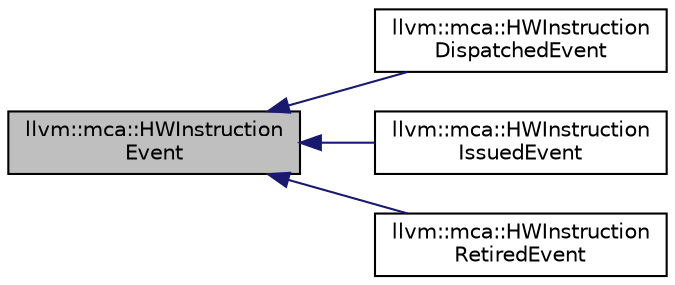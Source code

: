 digraph "llvm::mca::HWInstructionEvent"
{
 // LATEX_PDF_SIZE
  bgcolor="transparent";
  edge [fontname="Helvetica",fontsize="10",labelfontname="Helvetica",labelfontsize="10"];
  node [fontname="Helvetica",fontsize="10",shape=record];
  rankdir="LR";
  Node1 [label="llvm::mca::HWInstruction\lEvent",height=0.2,width=0.4,color="black", fillcolor="grey75", style="filled", fontcolor="black",tooltip=" "];
  Node1 -> Node2 [dir="back",color="midnightblue",fontsize="10",style="solid",fontname="Helvetica"];
  Node2 [label="llvm::mca::HWInstruction\lDispatchedEvent",height=0.2,width=0.4,color="black",URL="$classllvm_1_1mca_1_1HWInstructionDispatchedEvent.html",tooltip=" "];
  Node1 -> Node3 [dir="back",color="midnightblue",fontsize="10",style="solid",fontname="Helvetica"];
  Node3 [label="llvm::mca::HWInstruction\lIssuedEvent",height=0.2,width=0.4,color="black",URL="$classllvm_1_1mca_1_1HWInstructionIssuedEvent.html",tooltip=" "];
  Node1 -> Node4 [dir="back",color="midnightblue",fontsize="10",style="solid",fontname="Helvetica"];
  Node4 [label="llvm::mca::HWInstruction\lRetiredEvent",height=0.2,width=0.4,color="black",URL="$classllvm_1_1mca_1_1HWInstructionRetiredEvent.html",tooltip=" "];
}

